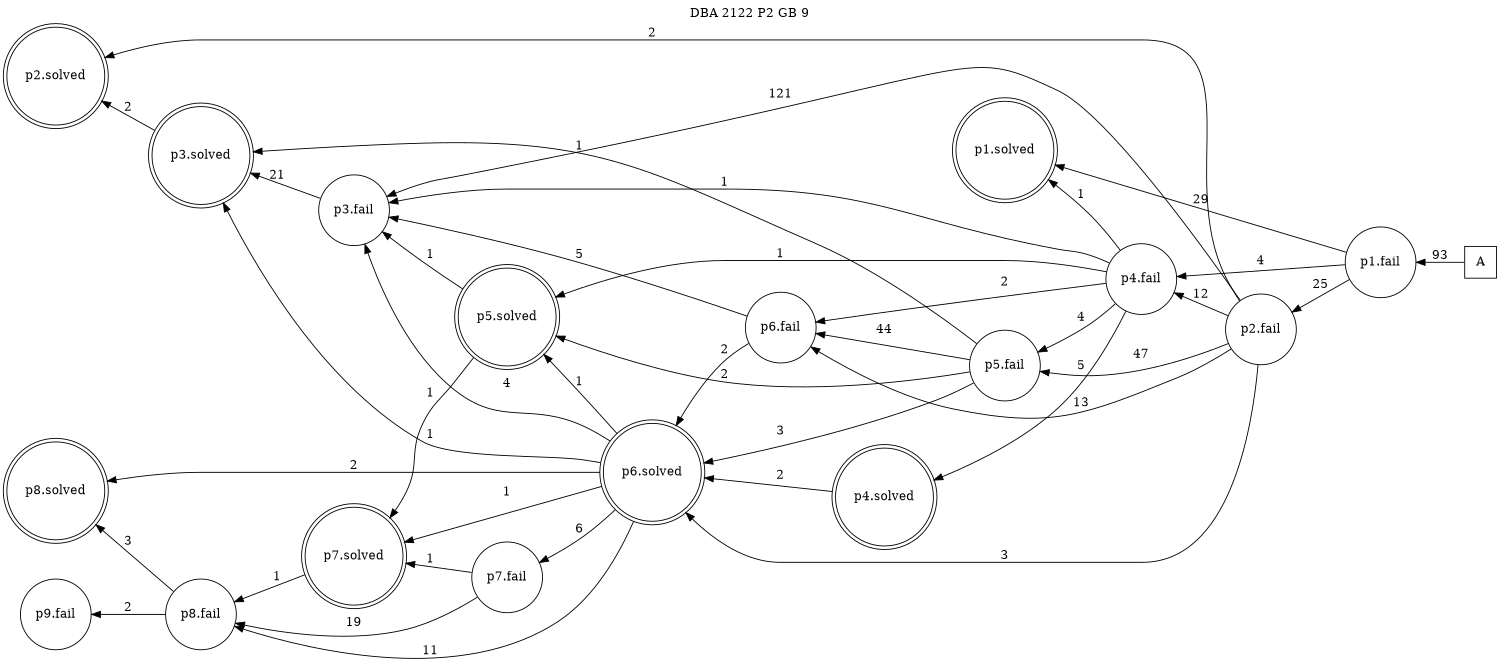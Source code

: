 digraph DBA_2122_P2_GB_9 {
labelloc="tl"
label= " DBA 2122 P2 GB 9 "
rankdir="RL";
graph [ size=" 10 , 10 !"]

"A" [shape="square" label="A"]
"p1.fail" [shape="circle" label="p1.fail"]
"p1.solved" [shape="doublecircle" label="p1.solved"]
"p2.fail" [shape="circle" label="p2.fail"]
"p3.fail" [shape="circle" label="p3.fail"]
"p4.fail" [shape="circle" label="p4.fail"]
"p2.solved" [shape="doublecircle" label="p2.solved"]
"p3.solved" [shape="doublecircle" label="p3.solved"]
"p4.solved" [shape="doublecircle" label="p4.solved"]
"p5.fail" [shape="circle" label="p5.fail"]
"p5.solved" [shape="doublecircle" label="p5.solved"]
"p6.fail" [shape="circle" label="p6.fail"]
"p6.solved" [shape="doublecircle" label="p6.solved"]
"p8.solved" [shape="doublecircle" label="p8.solved"]
"p7.fail" [shape="circle" label="p7.fail"]
"p7.solved" [shape="doublecircle" label="p7.solved"]
"p8.fail" [shape="circle" label="p8.fail"]
"p9.fail" [shape="circle" label="p9.fail"]
"A" -> "p1.fail" [ label=93]
"p1.fail" -> "p1.solved" [ label=29]
"p1.fail" -> "p2.fail" [ label=25]
"p1.fail" -> "p4.fail" [ label=4]
"p2.fail" -> "p3.fail" [ label=121]
"p2.fail" -> "p4.fail" [ label=12]
"p2.fail" -> "p2.solved" [ label=2]
"p2.fail" -> "p5.fail" [ label=47]
"p2.fail" -> "p6.fail" [ label=13]
"p2.fail" -> "p6.solved" [ label=3]
"p3.fail" -> "p3.solved" [ label=21]
"p4.fail" -> "p1.solved" [ label=1]
"p4.fail" -> "p3.fail" [ label=1]
"p4.fail" -> "p4.solved" [ label=5]
"p4.fail" -> "p5.fail" [ label=4]
"p4.fail" -> "p5.solved" [ label=1]
"p4.fail" -> "p6.fail" [ label=2]
"p3.solved" -> "p2.solved" [ label=2]
"p4.solved" -> "p6.solved" [ label=2]
"p5.fail" -> "p3.solved" [ label=1]
"p5.fail" -> "p5.solved" [ label=2]
"p5.fail" -> "p6.fail" [ label=44]
"p5.fail" -> "p6.solved" [ label=3]
"p5.solved" -> "p3.fail" [ label=1]
"p5.solved" -> "p7.solved" [ label=1]
"p6.fail" -> "p3.fail" [ label=5]
"p6.fail" -> "p6.solved" [ label=2]
"p6.solved" -> "p3.fail" [ label=4]
"p6.solved" -> "p3.solved" [ label=1]
"p6.solved" -> "p5.solved" [ label=1]
"p6.solved" -> "p8.solved" [ label=2]
"p6.solved" -> "p7.fail" [ label=6]
"p6.solved" -> "p7.solved" [ label=1]
"p6.solved" -> "p8.fail" [ label=11]
"p7.fail" -> "p7.solved" [ label=1]
"p7.fail" -> "p8.fail" [ label=19]
"p7.solved" -> "p8.fail" [ label=1]
"p8.fail" -> "p8.solved" [ label=3]
"p8.fail" -> "p9.fail" [ label=2]
}
